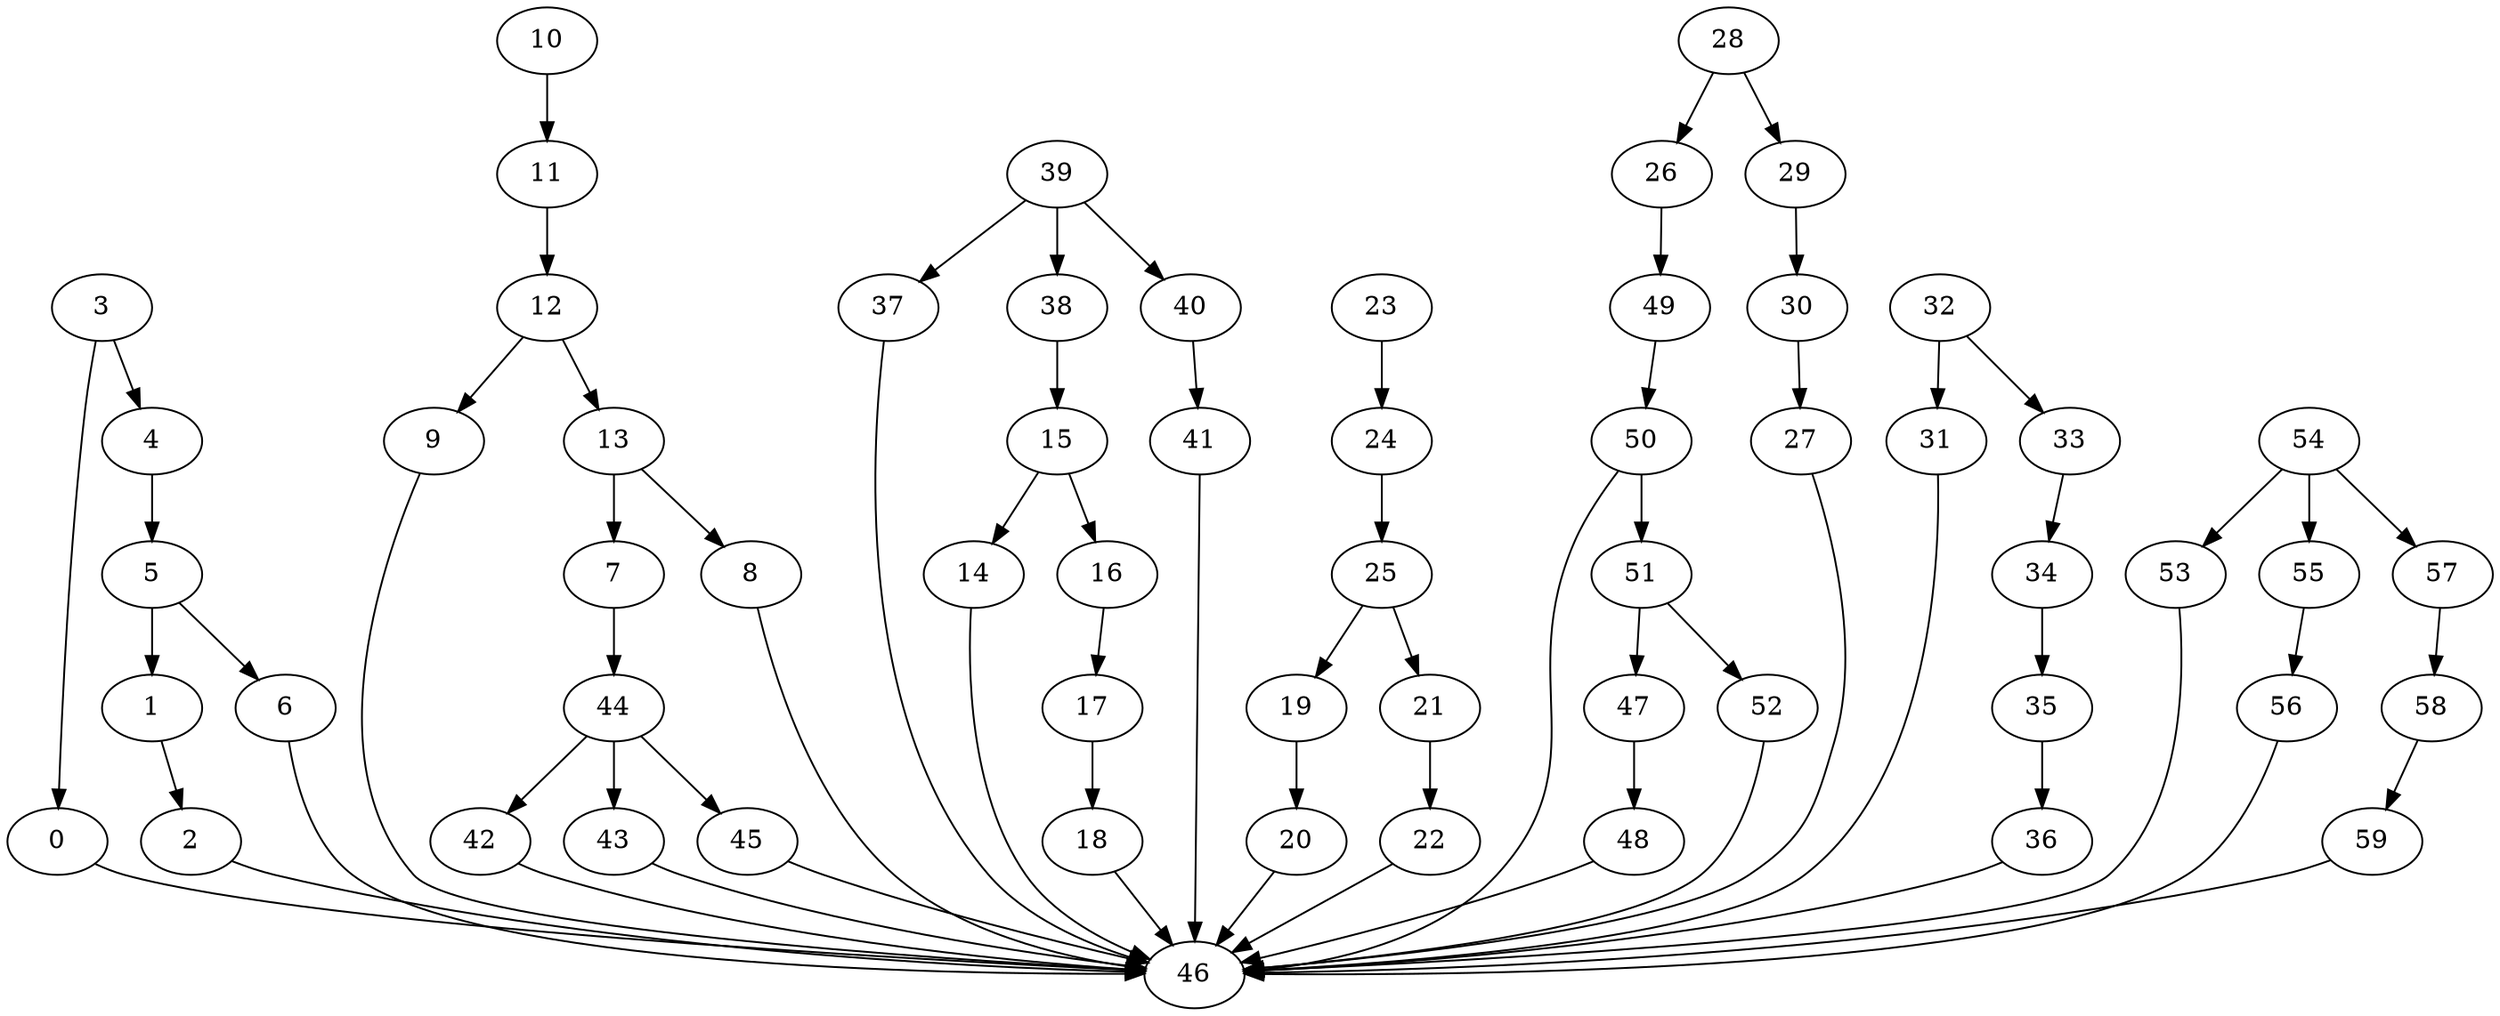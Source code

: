 strict digraph  {
0 [exec=122];
1 [exec=85];
2 [exec=74];
3 [exec=114];
4 [exec=186];
5 [exec=87];
6 [exec=129];
7 [exec=193];
8 [exec=75];
9 [exec=140];
10 [exec=161];
11 [exec=130];
12 [exec=102];
13 [exec=191];
14 [exec=111];
15 [exec=86];
16 [exec=189];
17 [exec=164];
18 [exec=73];
19 [exec=191];
20 [exec=124];
21 [exec=81];
22 [exec=190];
23 [exec=135];
24 [exec=188];
25 [exec=102];
26 [exec=97];
27 [exec=58];
28 [exec=116];
29 [exec=171];
30 [exec=67];
31 [exec=188];
32 [exec=150];
33 [exec=184];
34 [exec=120];
35 [exec=183];
36 [exec=110];
37 [exec=79];
38 [exec=174];
39 [exec=200];
40 [exec=135];
41 [exec=98];
42 [exec=106];
43 [exec=61];
44 [exec=196];
45 [exec=186];
46 [exec=150];
47 [exec=73];
48 [exec=144];
49 [exec=79];
50 [exec=59];
51 [exec=55];
52 [exec=99];
53 [exec=55];
54 [exec=189];
55 [exec=158];
56 [exec=75];
57 [exec=116];
58 [exec=67];
59 [exec=106];
0 -> 46  [comm=10];
1 -> 2  [comm=12];
2 -> 46  [comm=12];
3 -> 4  [comm=19];
3 -> 0  [comm=17];
4 -> 5  [comm=18];
5 -> 6  [comm=6];
5 -> 1  [comm=17];
6 -> 46  [comm=18];
7 -> 44  [comm=6];
8 -> 46  [comm=10];
9 -> 46  [comm=19];
10 -> 11  [comm=7];
11 -> 12  [comm=13];
12 -> 13  [comm=10];
12 -> 9  [comm=19];
13 -> 7  [comm=20];
13 -> 8  [comm=5];
14 -> 46  [comm=6];
15 -> 16  [comm=20];
15 -> 14  [comm=15];
16 -> 17  [comm=14];
17 -> 18  [comm=19];
18 -> 46  [comm=6];
19 -> 20  [comm=18];
20 -> 46  [comm=11];
21 -> 22  [comm=7];
22 -> 46  [comm=9];
23 -> 24  [comm=5];
24 -> 25  [comm=17];
25 -> 19  [comm=18];
25 -> 21  [comm=15];
26 -> 49  [comm=5];
27 -> 46  [comm=11];
28 -> 29  [comm=5];
28 -> 26  [comm=5];
29 -> 30  [comm=8];
30 -> 27  [comm=11];
31 -> 46  [comm=8];
32 -> 33  [comm=11];
32 -> 31  [comm=14];
33 -> 34  [comm=13];
34 -> 35  [comm=10];
35 -> 36  [comm=8];
36 -> 46  [comm=20];
37 -> 46  [comm=17];
38 -> 15  [comm=7];
39 -> 40  [comm=5];
39 -> 37  [comm=13];
39 -> 38  [comm=19];
40 -> 41  [comm=8];
41 -> 46  [comm=13];
42 -> 46  [comm=9];
43 -> 46  [comm=16];
44 -> 45  [comm=8];
44 -> 42  [comm=9];
44 -> 43  [comm=13];
45 -> 46  [comm=5];
47 -> 48  [comm=6];
48 -> 46  [comm=6];
49 -> 50  [comm=11];
50 -> 51  [comm=13];
50 -> 46  [comm=15];
51 -> 52  [comm=16];
51 -> 47  [comm=6];
52 -> 46  [comm=20];
53 -> 46  [comm=19];
54 -> 55  [comm=18];
54 -> 53  [comm=16];
54 -> 57  [comm=10];
55 -> 56  [comm=11];
56 -> 46  [comm=17];
57 -> 58  [comm=14];
58 -> 59  [comm=5];
59 -> 46  [comm=9];
}
